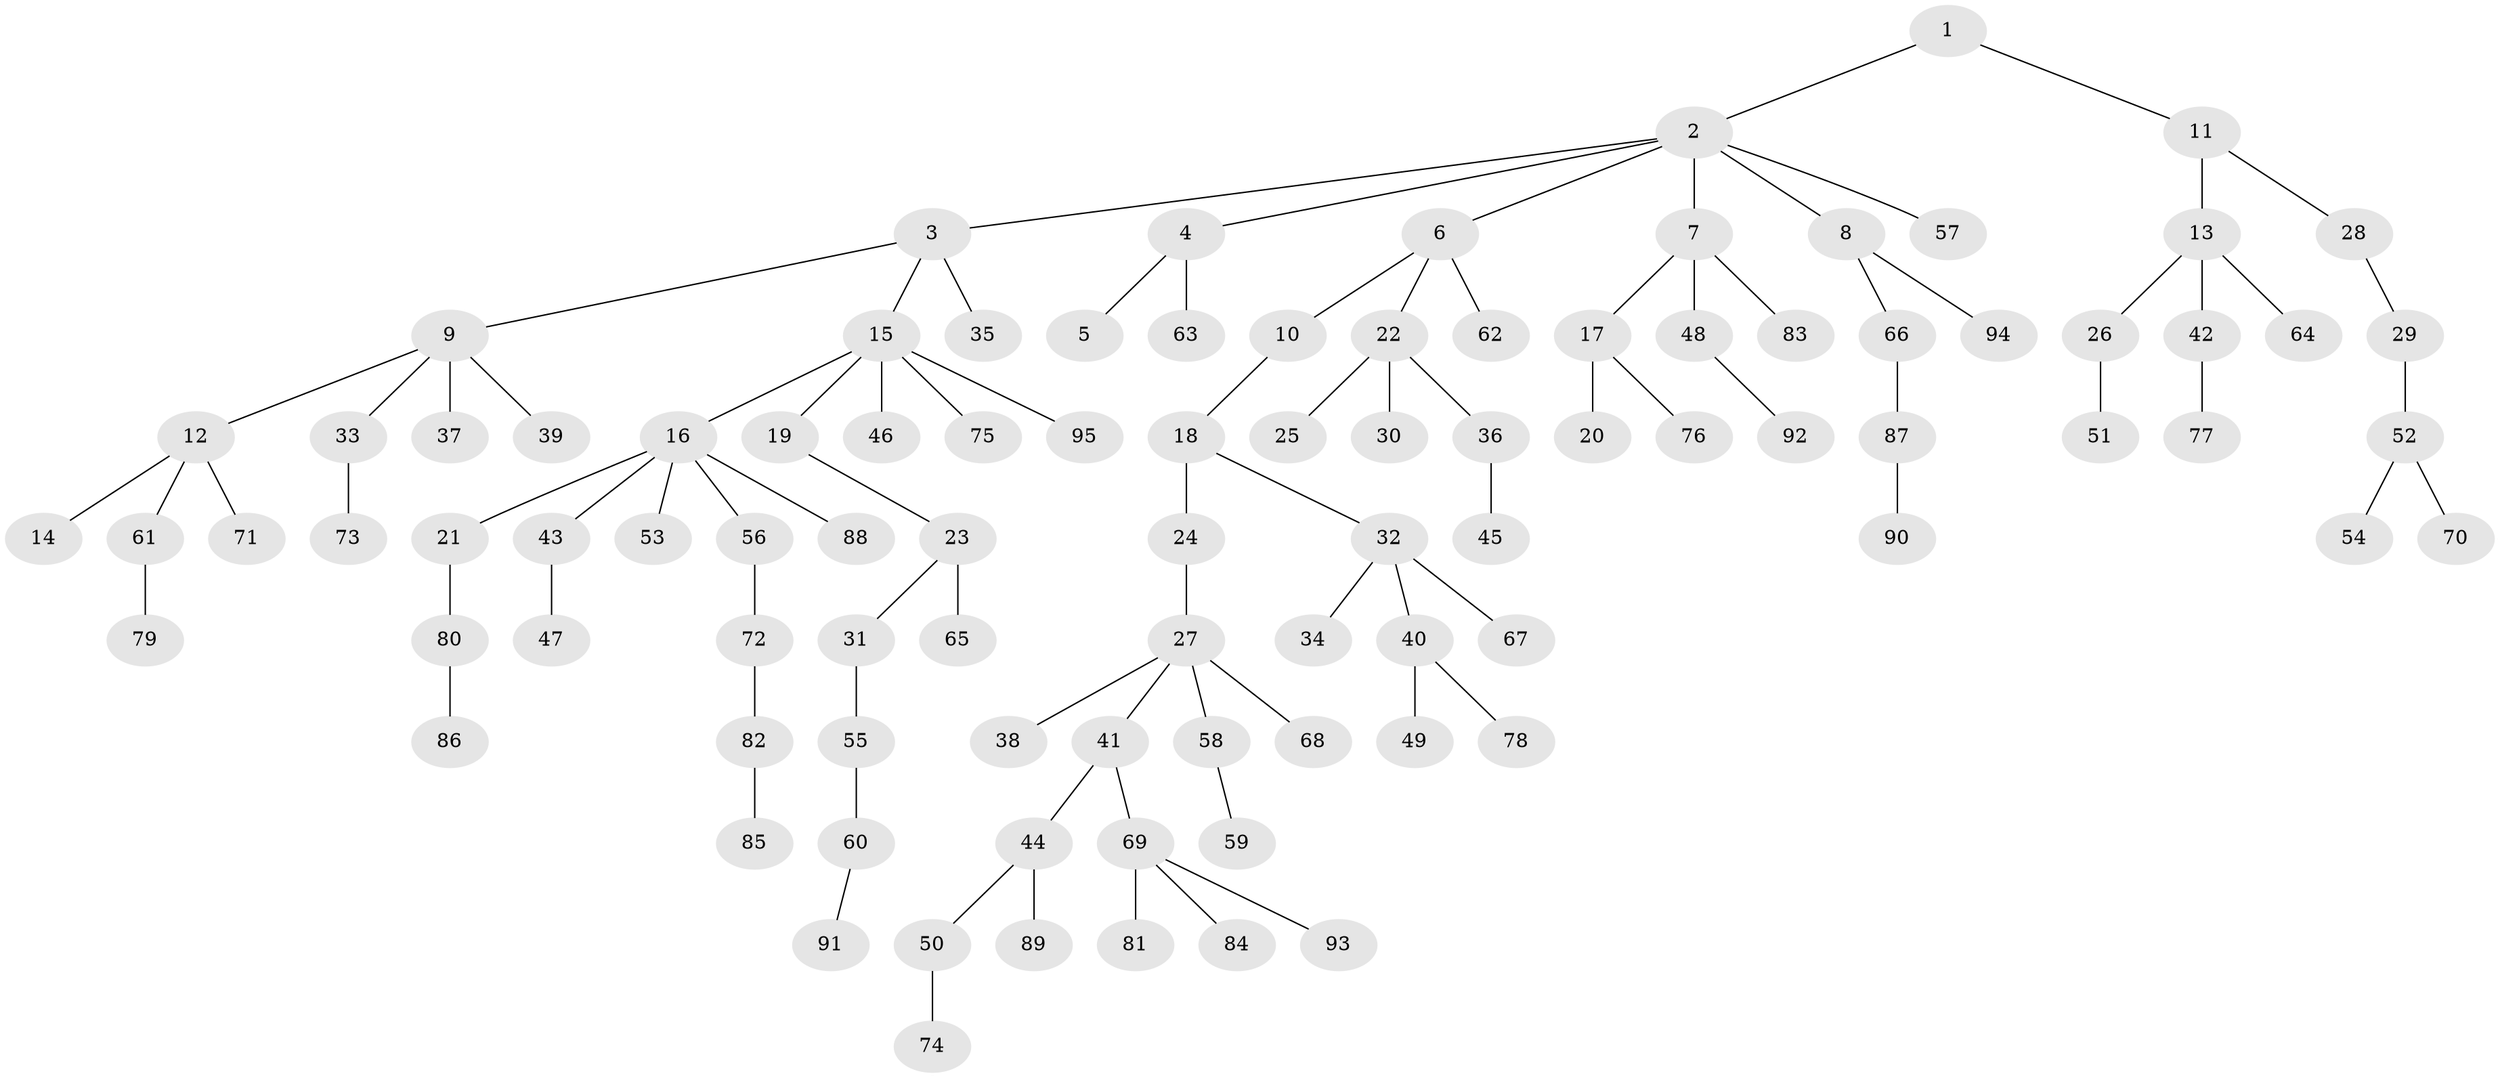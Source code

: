 // Generated by graph-tools (version 1.1) at 2025/26/03/09/25 03:26:32]
// undirected, 95 vertices, 94 edges
graph export_dot {
graph [start="1"]
  node [color=gray90,style=filled];
  1;
  2;
  3;
  4;
  5;
  6;
  7;
  8;
  9;
  10;
  11;
  12;
  13;
  14;
  15;
  16;
  17;
  18;
  19;
  20;
  21;
  22;
  23;
  24;
  25;
  26;
  27;
  28;
  29;
  30;
  31;
  32;
  33;
  34;
  35;
  36;
  37;
  38;
  39;
  40;
  41;
  42;
  43;
  44;
  45;
  46;
  47;
  48;
  49;
  50;
  51;
  52;
  53;
  54;
  55;
  56;
  57;
  58;
  59;
  60;
  61;
  62;
  63;
  64;
  65;
  66;
  67;
  68;
  69;
  70;
  71;
  72;
  73;
  74;
  75;
  76;
  77;
  78;
  79;
  80;
  81;
  82;
  83;
  84;
  85;
  86;
  87;
  88;
  89;
  90;
  91;
  92;
  93;
  94;
  95;
  1 -- 2;
  1 -- 11;
  2 -- 3;
  2 -- 4;
  2 -- 6;
  2 -- 7;
  2 -- 8;
  2 -- 57;
  3 -- 9;
  3 -- 15;
  3 -- 35;
  4 -- 5;
  4 -- 63;
  6 -- 10;
  6 -- 22;
  6 -- 62;
  7 -- 17;
  7 -- 48;
  7 -- 83;
  8 -- 66;
  8 -- 94;
  9 -- 12;
  9 -- 33;
  9 -- 37;
  9 -- 39;
  10 -- 18;
  11 -- 13;
  11 -- 28;
  12 -- 14;
  12 -- 61;
  12 -- 71;
  13 -- 26;
  13 -- 42;
  13 -- 64;
  15 -- 16;
  15 -- 19;
  15 -- 46;
  15 -- 75;
  15 -- 95;
  16 -- 21;
  16 -- 43;
  16 -- 53;
  16 -- 56;
  16 -- 88;
  17 -- 20;
  17 -- 76;
  18 -- 24;
  18 -- 32;
  19 -- 23;
  21 -- 80;
  22 -- 25;
  22 -- 30;
  22 -- 36;
  23 -- 31;
  23 -- 65;
  24 -- 27;
  26 -- 51;
  27 -- 38;
  27 -- 41;
  27 -- 58;
  27 -- 68;
  28 -- 29;
  29 -- 52;
  31 -- 55;
  32 -- 34;
  32 -- 40;
  32 -- 67;
  33 -- 73;
  36 -- 45;
  40 -- 49;
  40 -- 78;
  41 -- 44;
  41 -- 69;
  42 -- 77;
  43 -- 47;
  44 -- 50;
  44 -- 89;
  48 -- 92;
  50 -- 74;
  52 -- 54;
  52 -- 70;
  55 -- 60;
  56 -- 72;
  58 -- 59;
  60 -- 91;
  61 -- 79;
  66 -- 87;
  69 -- 81;
  69 -- 84;
  69 -- 93;
  72 -- 82;
  80 -- 86;
  82 -- 85;
  87 -- 90;
}
